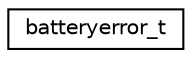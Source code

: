 digraph "Graphical Class Hierarchy"
{
 // LATEX_PDF_SIZE
  edge [fontname="Helvetica",fontsize="10",labelfontname="Helvetica",labelfontsize="10"];
  node [fontname="Helvetica",fontsize="10",shape=record];
  rankdir="LR";
  Node0 [label="batteryerror_t",height=0.2,width=0.4,color="black", fillcolor="white", style="filled",URL="$structbatteryerror__t.html",tooltip=" "];
}
